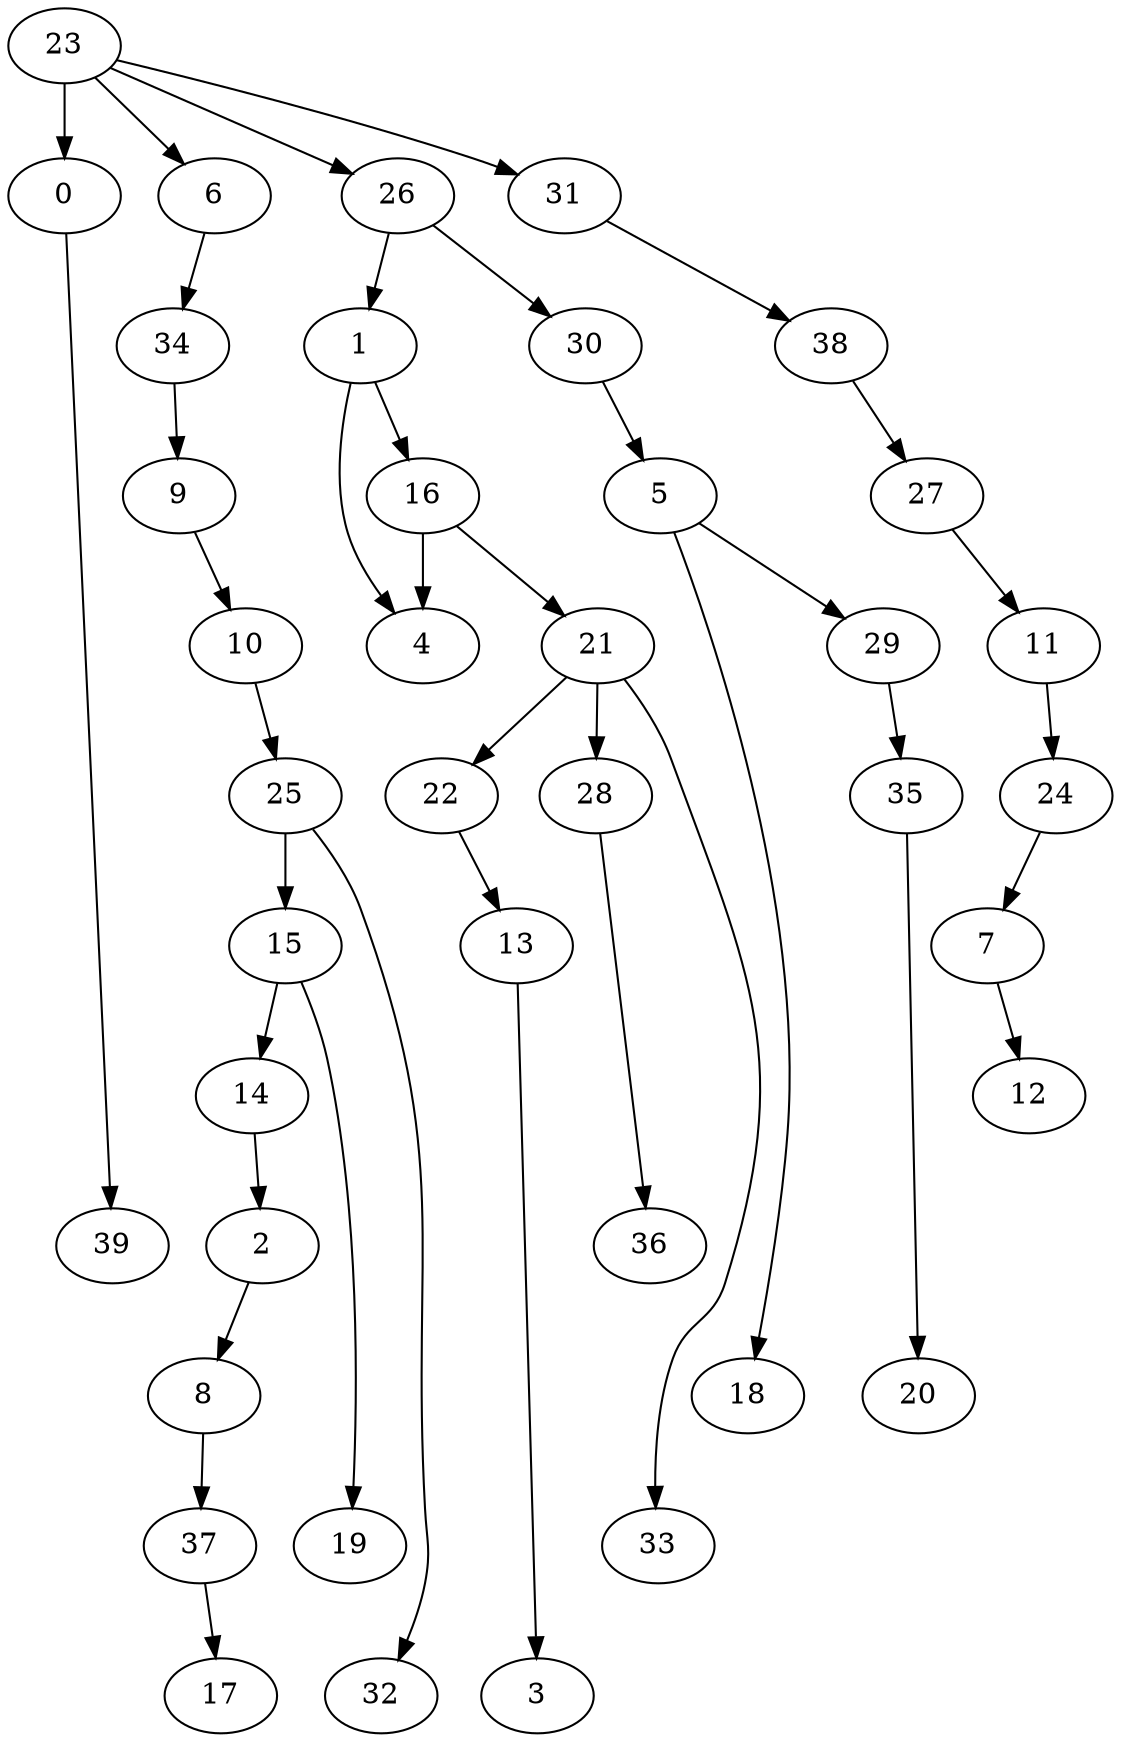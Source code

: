digraph G {
    0;
    39;
    1;
    16;
    4;
    21;
    22;
    28;
    33;
    2;
    8;
    37;
    17;
    5;
    18;
    29;
    35;
    20;
    6;
    34;
    9;
    10;
    7;
    12;
    25;
    15;
    32;
    14;
    19;
    11;
    24;
    13;
    3;
    36;
    23;
    26;
    31;
    30;
    38;
    27;
    0 -> 39 [weight=0];
    1 -> 16 [weight=0];
    1 -> 4 [weight=0];
    16 -> 4 [weight=1];
    16 -> 21 [weight=0];
    21 -> 22 [weight=0];
    21 -> 28 [weight=0];
    21 -> 33 [weight=0];
    22 -> 13 [weight=0];
    28 -> 36 [weight=0];
    2 -> 8 [weight=0];
    8 -> 37 [weight=0];
    37 -> 17 [weight=0];
    5 -> 18 [weight=0];
    5 -> 29 [weight=0];
    29 -> 35 [weight=0];
    35 -> 20 [weight=0];
    6 -> 34 [weight=0];
    34 -> 9 [weight=0];
    9 -> 10 [weight=0];
    10 -> 25 [weight=0];
    7 -> 12 [weight=0];
    25 -> 15 [weight=1];
    25 -> 32 [weight=0];
    15 -> 14 [weight=0];
    15 -> 19 [weight=0];
    14 -> 2 [weight=0];
    11 -> 24 [weight=0];
    24 -> 7 [weight=0];
    13 -> 3 [weight=0];
    23 -> 0 [weight=2];
    23 -> 6 [weight=1];
    23 -> 26 [weight=0];
    23 -> 31 [weight=0];
    26 -> 1 [weight=0];
    26 -> 30 [weight=0];
    31 -> 38 [weight=0];
    30 -> 5 [weight=0];
    38 -> 27 [weight=0];
    27 -> 11 [weight=0];
}
